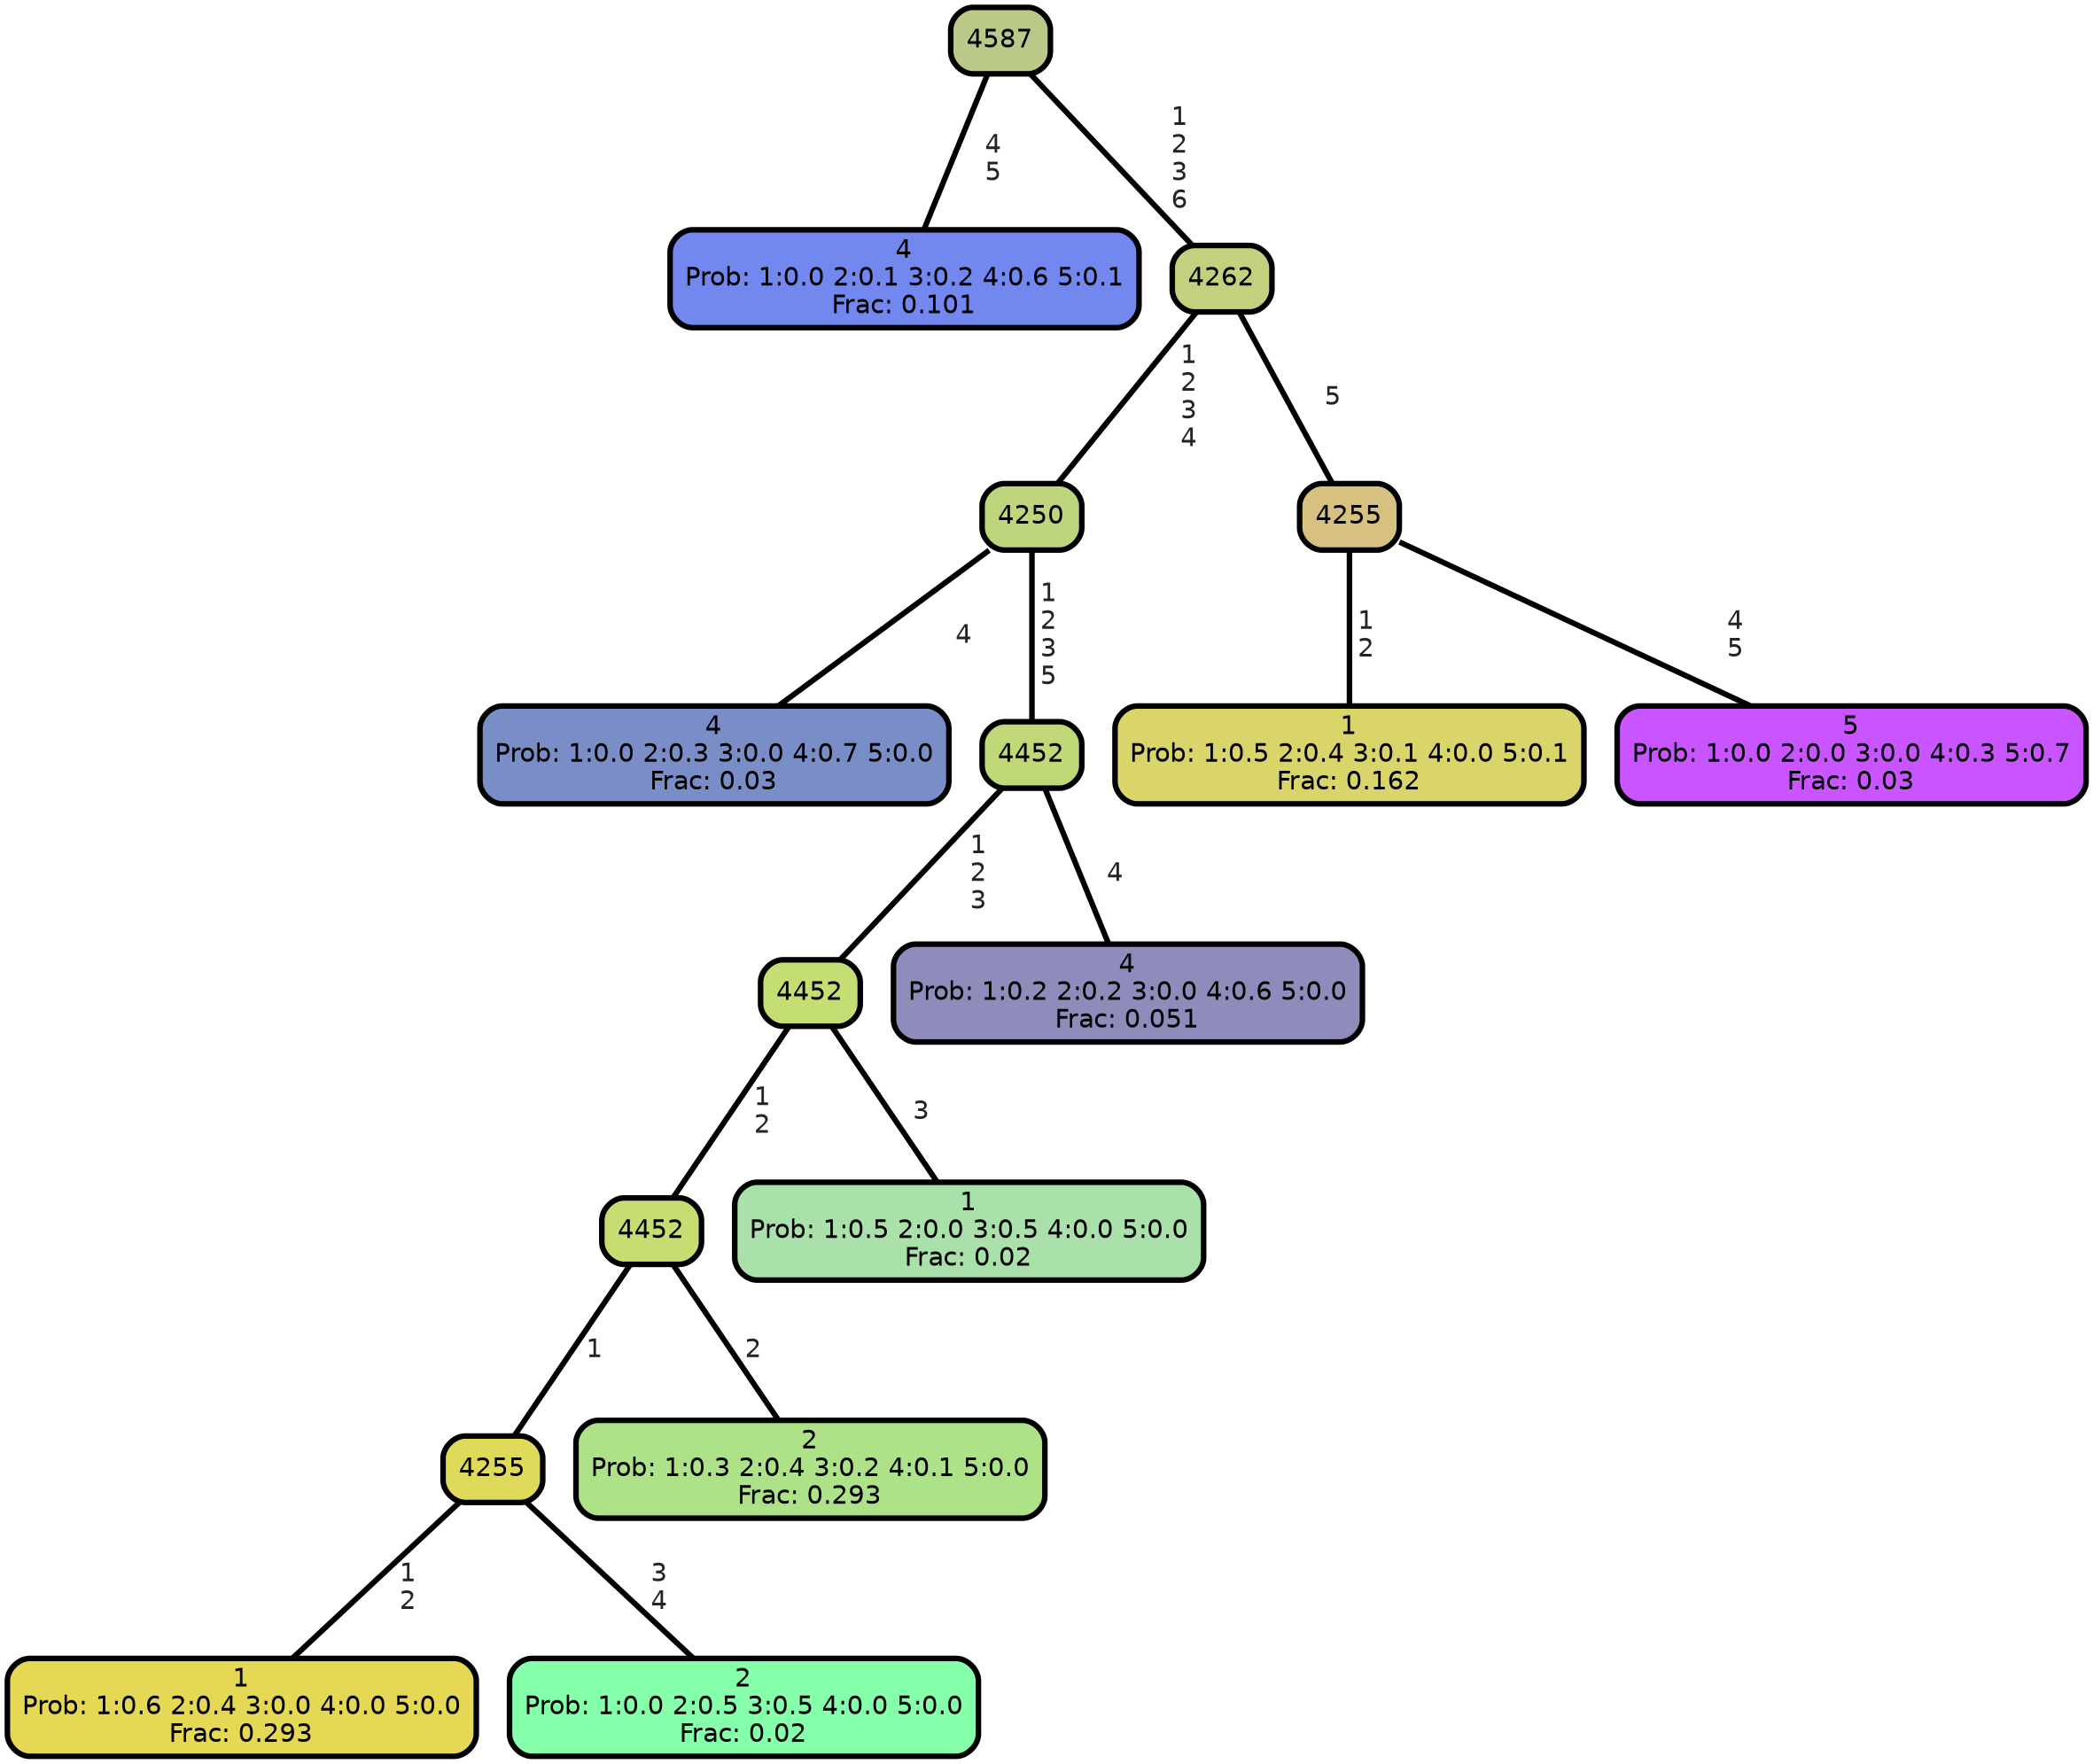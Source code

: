 graph Tree {
node [shape=box, style="filled, rounded",color="black",penwidth="3",fontcolor="black",                 fontname=helvetica] ;
graph [ranksep="0 equally", splines=straight,                 bgcolor=transparent, dpi=200] ;
edge [fontname=helvetica, fontweight=bold,fontcolor=grey14,color=black] ;
0 [label="4
Prob: 1:0.0 2:0.1 3:0.2 4:0.6 5:0.1
Frac: 0.101", fillcolor="#7288ee"] ;
1 [label="4587", fillcolor="#bbc988"] ;
2 [label="4
Prob: 1:0.0 2:0.3 3:0.0 4:0.7 5:0.0
Frac: 0.03", fillcolor="#798dc6"] ;
3 [label="4250", fillcolor="#bed57b"] ;
4 [label="1
Prob: 1:0.6 2:0.4 3:0.0 4:0.0 5:0.0
Frac: 0.293", fillcolor="#e4d855"] ;
5 [label="4255", fillcolor="#dedb5a"] ;
6 [label="2
Prob: 1:0.0 2:0.5 3:0.5 4:0.0 5:0.0
Frac: 0.02", fillcolor="#86ffaa"] ;
7 [label="4452", fillcolor="#c6de71"] ;
8 [label="2
Prob: 1:0.3 2:0.4 3:0.2 4:0.1 5:0.0
Frac: 0.293", fillcolor="#ade289"] ;
9 [label="4452", fillcolor="#c5de73"] ;
10 [label="1
Prob: 1:0.5 2:0.0 3:0.5 4:0.0 5:0.0
Frac: 0.02", fillcolor="#aae0aa"] ;
11 [label="4452", fillcolor="#c1d878"] ;
12 [label="4
Prob: 1:0.2 2:0.2 3:0.0 4:0.6 5:0.0
Frac: 0.051", fillcolor="#8d8cbb"] ;
13 [label="4262", fillcolor="#c3d07d"] ;
14 [label="1
Prob: 1:0.5 2:0.4 3:0.1 4:0.0 5:0.1
Frac: 0.162", fillcolor="#d9d56a"] ;
15 [label="4255", fillcolor="#d6c181"] ;
16 [label="5
Prob: 1:0.0 2:0.0 3:0.0 4:0.3 5:0.7
Frac: 0.03", fillcolor="#c855ff"] ;
1 -- 0 [label=" 4\n 5",penwidth=3] ;
1 -- 13 [label=" 1\n 2\n 3\n 6",penwidth=3] ;
3 -- 2 [label=" 4",penwidth=3] ;
3 -- 11 [label=" 1\n 2\n 3\n 5",penwidth=3] ;
5 -- 4 [label=" 1\n 2",penwidth=3] ;
5 -- 6 [label=" 3\n 4",penwidth=3] ;
7 -- 5 [label=" 1",penwidth=3] ;
7 -- 8 [label=" 2",penwidth=3] ;
9 -- 7 [label=" 1\n 2",penwidth=3] ;
9 -- 10 [label=" 3",penwidth=3] ;
11 -- 9 [label=" 1\n 2\n 3",penwidth=3] ;
11 -- 12 [label=" 4",penwidth=3] ;
13 -- 3 [label=" 1\n 2\n 3\n 4",penwidth=3] ;
13 -- 15 [label=" 5",penwidth=3] ;
15 -- 14 [label=" 1\n 2",penwidth=3] ;
15 -- 16 [label=" 4\n 5",penwidth=3] ;
{rank = same;}}